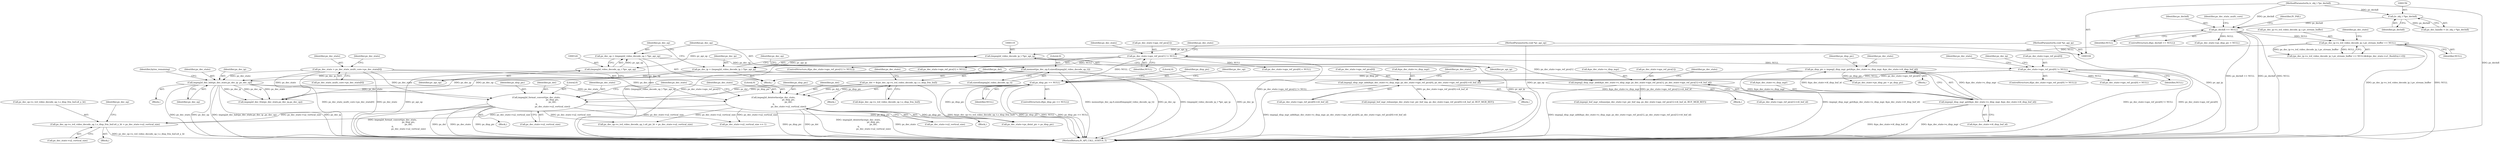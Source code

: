 digraph "0_Android_a86eb798d077b9b25c8f8c77e3c02c2f287c1ce7@pointer" {
"1000851" [label="(Call,ps_dec_op->s_ivd_video_decode_op_t.s_disp_frm_buf.u4_y_ht = ps_dec_state->u2_vertical_size)"];
"1000710" [label="(Call,impeg2d_format_convert(ps_dec_state,\n                                               ps_disp_pic,\n                                               ps_dst,\n 0,\n                                               ps_dec_state->u2_vertical_size))"];
"1000331" [label="(Call,impeg2d_dec_hdr(ps_dec_state,ps_dec_ip ,ps_dec_op))"];
"1000170" [label="(Call,ps_dec_state = ps_dec_state_multi_core->ps_dec_state[0])"];
"1000116" [label="(Call,ps_dec_ip = (impeg2d_video_decode_ip_t *)pv_api_ip)"];
"1000118" [label="(Call,(impeg2d_video_decode_ip_t *)pv_api_ip)"];
"1000106" [label="(MethodParameterIn,void *pv_api_ip)"];
"1000126" [label="(Call,memset(ps_dec_op,0,sizeof(impeg2d_video_decode_op_t)))"];
"1000121" [label="(Call,ps_dec_op = (impeg2d_video_decode_op_t *)pv_api_op)"];
"1000123" [label="(Call,(impeg2d_video_decode_op_t *)pv_api_op)"];
"1000107" [label="(MethodParameterIn,void *pv_api_op)"];
"1000505" [label="(Call,ps_disp_pic == NULL)"];
"1000488" [label="(Call,ps_disp_pic = impeg2_disp_mgr_get(&ps_dec_state->s_disp_mgr, &ps_dec_state->i4_disp_buf_id))"];
"1000490" [label="(Call,impeg2_disp_mgr_get(&ps_dec_state->s_disp_mgr, &ps_dec_state->i4_disp_buf_id))"];
"1000436" [label="(Call,impeg2_disp_mgr_add(&ps_dec_state->s_disp_mgr, ps_dec_state->aps_ref_pics[0], ps_dec_state->aps_ref_pics[0]->i4_buf_id))"];
"1000428" [label="(Call,ps_dec_state->aps_ref_pics[0] != NULL)"];
"1000363" [label="(Call,ps_dec_state->aps_ref_pics[1] != NULL)"];
"1000265" [label="(Call,ps_dec_ip->s_ivd_video_decode_ip_t.pv_stream_buffer == NULL)"];
"1000159" [label="(Call,ps_dechdl == NULL)"];
"1000155" [label="(Call,(iv_obj_t *)ps_dechdl)"];
"1000105" [label="(MethodParameterIn,iv_obj_t *ps_dechdl)"];
"1000371" [label="(Call,impeg2_disp_mgr_add(&ps_dec_state->s_disp_mgr, ps_dec_state->aps_ref_pics[1], ps_dec_state->aps_ref_pics[1]->i4_buf_id))"];
"1000681" [label="(Call,ps_dst = &(ps_dec_op->s_ivd_video_decode_op_t.s_disp_frm_buf))"];
"1000700" [label="(Call,impeg2d_deinterlace(ps_dec_state,\n                                            ps_disp_pic,\n                                            ps_dst,\n 0,\n                                            ps_dec_state->u2_vertical_size))"];
"1000120" [label="(Identifier,pv_api_ip)"];
"1000700" [label="(Call,impeg2d_deinterlace(ps_dec_state,\n                                            ps_disp_pic,\n                                            ps_dst,\n 0,\n                                            ps_dec_state->u2_vertical_size))"];
"1000490" [label="(Call,impeg2_disp_mgr_get(&ps_dec_state->s_disp_mgr, &ps_dec_state->i4_disp_buf_id))"];
"1000419" [label="(Call,ps_dec_state->aps_ref_pics[0] = NULL)"];
"1000171" [label="(Identifier,ps_dec_state)"];
"1000160" [label="(Identifier,ps_dechdl)"];
"1000491" [label="(Call,&ps_dec_state->s_disp_mgr)"];
"1000129" [label="(Call,sizeof(impeg2d_video_decode_op_t))"];
"1000330" [label="(Block,)"];
"1000157" [label="(Identifier,ps_dechdl)"];
"1000431" [label="(Identifier,ps_dec_state)"];
"1000159" [label="(Call,ps_dechdl == NULL)"];
"1000859" [label="(Call,ps_dec_state->u2_vertical_size)"];
"1000507" [label="(Identifier,NULL)"];
"1000336" [label="(Identifier,bytes_remaining)"];
"1000390" [label="(Identifier,ps_dec_state)"];
"1000499" [label="(Call,ps_dec_state->ps_disp_pic = ps_disp_pic)"];
"1000106" [label="(MethodParameterIn,void *pv_api_ip)"];
"1000517" [label="(Block,)"];
"1000896" [label="(Call,ps_dec_state->u2_vertical_size >> 1)"];
"1000434" [label="(Identifier,NULL)"];
"1000475" [label="(Identifier,ps_dec_ip)"];
"1000172" [label="(Call,ps_dec_state_multi_core->ps_dec_state[0])"];
"1000866" [label="(Identifier,ps_dec_op)"];
"1001419" [label="(Call,impeg2d_dec_frm(ps_dec_state,ps_dec_ip,ps_dec_op))"];
"1000852" [label="(Call,ps_dec_op->s_ivd_video_decode_op_t.s_disp_frm_buf.u4_y_ht)"];
"1000427" [label="(ControlStructure,if(ps_dec_state->aps_ref_pics[0] != NULL))"];
"1000117" [label="(Identifier,ps_dec_ip)"];
"1000274" [label="(Identifier,ps_dec_state)"];
"1000361" [label="(Block,)"];
"1000372" [label="(Call,&ps_dec_state->s_disp_mgr)"];
"1000362" [label="(ControlStructure,if(ps_dec_state->aps_ref_pics[1] != NULL))"];
"1000435" [label="(Block,)"];
"1001689" [label="(MethodReturn,IV_API_CALL_STATUS_T)"];
"1000122" [label="(Identifier,ps_dec_op)"];
"1000710" [label="(Call,impeg2d_format_convert(ps_dec_state,\n                                               ps_disp_pic,\n                                               ps_dst,\n 0,\n                                               ps_dec_state->u2_vertical_size))"];
"1000127" [label="(Identifier,ps_dec_op)"];
"1000712" [label="(Identifier,ps_disp_pic)"];
"1000266" [label="(Call,ps_dec_ip->s_ivd_video_decode_ip_t.pv_stream_buffer)"];
"1000713" [label="(Identifier,ps_dst)"];
"1000704" [label="(Literal,0)"];
"1000170" [label="(Call,ps_dec_state = ps_dec_state_multi_core->ps_dec_state[0])"];
"1000161" [label="(Identifier,NULL)"];
"1000371" [label="(Call,impeg2_disp_mgr_add(&ps_dec_state->s_disp_mgr, ps_dec_state->aps_ref_pics[1], ps_dec_state->aps_ref_pics[1]->i4_buf_id))"];
"1000521" [label="(Literal,0)"];
"1000331" [label="(Call,impeg2d_dec_hdr(ps_dec_state,ps_dec_ip ,ps_dec_op))"];
"1000166" [label="(Identifier,ps_dec_state_multi_core)"];
"1000757" [label="(Call,ps_dec_op->s_ivd_video_decode_op_t.u4_pic_ht = ps_dec_state->u2_vertical_size)"];
"1000128" [label="(Literal,0)"];
"1000437" [label="(Call,&ps_dec_state->s_disp_mgr)"];
"1000376" [label="(Call,ps_dec_state->aps_ref_pics[1])"];
"1000720" [label="(Identifier,ps_dec_state)"];
"1000428" [label="(Call,ps_dec_state->aps_ref_pics[0] != NULL)"];
"1000134" [label="(Identifier,ps_dec_op)"];
"1000505" [label="(Call,ps_disp_pic == NULL)"];
"1000334" [label="(Identifier,ps_dec_op)"];
"1000489" [label="(Identifier,ps_disp_pic)"];
"1000488" [label="(Call,ps_disp_pic = impeg2_disp_mgr_get(&ps_dec_state->s_disp_mgr, &ps_dec_state->i4_disp_buf_id))"];
"1000436" [label="(Call,impeg2_disp_mgr_add(&ps_dec_state->s_disp_mgr, ps_dec_state->aps_ref_pics[0], ps_dec_state->aps_ref_pics[0]->i4_buf_id))"];
"1000682" [label="(Identifier,ps_dst)"];
"1000265" [label="(Call,ps_dec_ip->s_ivd_video_decode_ip_t.pv_stream_buffer == NULL)"];
"1000126" [label="(Call,memset(ps_dec_op,0,sizeof(impeg2d_video_decode_op_t)))"];
"1000153" [label="(Call,ps_dec_handle = (iv_obj_t *)ps_dechdl)"];
"1000504" [label="(ControlStructure,if(ps_disp_pic == NULL))"];
"1000699" [label="(Block,)"];
"1000164" [label="(Identifier,IV_FAIL)"];
"1000446" [label="(Call,ps_dec_state->aps_ref_pics[0]->i4_buf_id)"];
"1000370" [label="(Block,)"];
"1000364" [label="(Call,ps_dec_state->aps_ref_pics[1])"];
"1000412" [label="(Call,ps_dec_state->aps_ref_pics[1] = NULL)"];
"1000332" [label="(Identifier,ps_dec_state)"];
"1000705" [label="(Call,ps_dec_state->u2_vertical_size)"];
"1000512" [label="(Identifier,ps_dec_op)"];
"1000105" [label="(MethodParameterIn,iv_obj_t *ps_dechdl)"];
"1000453" [label="(Call,impeg2_buf_mgr_release(ps_dec_state->pv_pic_buf_mg, ps_dec_state->aps_ref_pics[0]->i4_buf_id, BUF_MGR_REF))"];
"1000429" [label="(Call,ps_dec_state->aps_ref_pics[0])"];
"1000363" [label="(Call,ps_dec_state->aps_ref_pics[1] != NULL)"];
"1000123" [label="(Call,(impeg2d_video_decode_op_t *)pv_api_op)"];
"1000179" [label="(Identifier,ps_dec_state)"];
"1000702" [label="(Identifier,ps_disp_pic)"];
"1000271" [label="(Identifier,NULL)"];
"1000703" [label="(Identifier,ps_dst)"];
"1000439" [label="(Identifier,ps_dec_state)"];
"1000455" [label="(Identifier,ps_dec_state)"];
"1000381" [label="(Call,ps_dec_state->aps_ref_pics[1]->i4_buf_id)"];
"1000369" [label="(Identifier,NULL)"];
"1000465" [label="(Call,ps_dec_state->aps_ref_pics[0] = NULL)"];
"1000681" [label="(Call,ps_dst = &(ps_dec_op->s_ivd_video_decode_op_t.s_disp_frm_buf))"];
"1000121" [label="(Call,ps_dec_op = (impeg2d_video_decode_op_t *)pv_api_op)"];
"1000118" [label="(Call,(impeg2d_video_decode_ip_t *)pv_api_ip)"];
"1000506" [label="(Identifier,ps_disp_pic)"];
"1000374" [label="(Identifier,ps_dec_state)"];
"1000851" [label="(Call,ps_dec_op->s_ivd_video_decode_op_t.s_disp_frm_buf.u4_y_ht = ps_dec_state->u2_vertical_size)"];
"1000714" [label="(Literal,0)"];
"1000125" [label="(Identifier,pv_api_op)"];
"1000388" [label="(Call,impeg2_buf_mgr_release(ps_dec_state->pv_pic_buf_mg, ps_dec_state->aps_ref_pics[1]->i4_buf_id, BUF_MGR_REF))"];
"1000441" [label="(Call,ps_dec_state->aps_ref_pics[0])"];
"1000107" [label="(MethodParameterIn,void *pv_api_op)"];
"1000264" [label="(Call,(ps_dec_ip->s_ivd_video_decode_ip_t.pv_stream_buffer == NULL)&&(ps_dec_state->u1_flushfrm==0))"];
"1000711" [label="(Identifier,ps_dec_state)"];
"1000709" [label="(Block,)"];
"1000692" [label="(Identifier,ps_dec_state)"];
"1000116" [label="(Call,ps_dec_ip = (impeg2d_video_decode_ip_t *)pv_api_ip)"];
"1000155" [label="(Call,(iv_obj_t *)ps_dechdl)"];
"1000158" [label="(ControlStructure,if(ps_dechdl == NULL))"];
"1000501" [label="(Identifier,ps_dec_state)"];
"1000333" [label="(Identifier,ps_dec_ip)"];
"1000701" [label="(Identifier,ps_dec_state)"];
"1000683" [label="(Call,&(ps_dec_op->s_ivd_video_decode_op_t.s_disp_frm_buf))"];
"1000679" [label="(Block,)"];
"1000738" [label="(Call,ps_dec_state->ps_deint_pic = ps_disp_pic)"];
"1000108" [label="(Block,)"];
"1000239" [label="(Call,ps_dec_state->ps_disp_pic = NULL)"];
"1000715" [label="(Call,ps_dec_state->u2_vertical_size)"];
"1000495" [label="(Call,&ps_dec_state->i4_disp_buf_id)"];
"1000851" -> "1000517"  [label="AST: "];
"1000851" -> "1000859"  [label="CFG: "];
"1000852" -> "1000851"  [label="AST: "];
"1000859" -> "1000851"  [label="AST: "];
"1000866" -> "1000851"  [label="CFG: "];
"1000851" -> "1001689"  [label="DDG: ps_dec_op->s_ivd_video_decode_op_t.s_disp_frm_buf.u4_y_ht"];
"1000710" -> "1000851"  [label="DDG: ps_dec_state->u2_vertical_size"];
"1000700" -> "1000851"  [label="DDG: ps_dec_state->u2_vertical_size"];
"1000710" -> "1000709"  [label="AST: "];
"1000710" -> "1000715"  [label="CFG: "];
"1000711" -> "1000710"  [label="AST: "];
"1000712" -> "1000710"  [label="AST: "];
"1000713" -> "1000710"  [label="AST: "];
"1000714" -> "1000710"  [label="AST: "];
"1000715" -> "1000710"  [label="AST: "];
"1000720" -> "1000710"  [label="CFG: "];
"1000710" -> "1001689"  [label="DDG: ps_dec_state"];
"1000710" -> "1001689"  [label="DDG: ps_disp_pic"];
"1000710" -> "1001689"  [label="DDG: impeg2d_format_convert(ps_dec_state,\n                                               ps_disp_pic,\n                                               ps_dst,\n 0,\n                                               ps_dec_state->u2_vertical_size)"];
"1000710" -> "1001689"  [label="DDG: ps_dst"];
"1000331" -> "1000710"  [label="DDG: ps_dec_state"];
"1000170" -> "1000710"  [label="DDG: ps_dec_state"];
"1000505" -> "1000710"  [label="DDG: ps_disp_pic"];
"1000681" -> "1000710"  [label="DDG: ps_dst"];
"1000710" -> "1000738"  [label="DDG: ps_disp_pic"];
"1000710" -> "1000757"  [label="DDG: ps_dec_state->u2_vertical_size"];
"1000710" -> "1000896"  [label="DDG: ps_dec_state->u2_vertical_size"];
"1000331" -> "1000330"  [label="AST: "];
"1000331" -> "1000334"  [label="CFG: "];
"1000332" -> "1000331"  [label="AST: "];
"1000333" -> "1000331"  [label="AST: "];
"1000334" -> "1000331"  [label="AST: "];
"1000336" -> "1000331"  [label="CFG: "];
"1000331" -> "1001689"  [label="DDG: ps_dec_op"];
"1000331" -> "1001689"  [label="DDG: impeg2d_dec_hdr(ps_dec_state,ps_dec_ip ,ps_dec_op)"];
"1000331" -> "1001689"  [label="DDG: ps_dec_ip"];
"1000331" -> "1001689"  [label="DDG: ps_dec_state"];
"1000170" -> "1000331"  [label="DDG: ps_dec_state"];
"1000116" -> "1000331"  [label="DDG: ps_dec_ip"];
"1000126" -> "1000331"  [label="DDG: ps_dec_op"];
"1000331" -> "1000700"  [label="DDG: ps_dec_state"];
"1000331" -> "1001419"  [label="DDG: ps_dec_state"];
"1000331" -> "1001419"  [label="DDG: ps_dec_ip"];
"1000331" -> "1001419"  [label="DDG: ps_dec_op"];
"1000170" -> "1000108"  [label="AST: "];
"1000170" -> "1000172"  [label="CFG: "];
"1000171" -> "1000170"  [label="AST: "];
"1000172" -> "1000170"  [label="AST: "];
"1000179" -> "1000170"  [label="CFG: "];
"1000170" -> "1001689"  [label="DDG: ps_dec_state_multi_core->ps_dec_state[0]"];
"1000170" -> "1001689"  [label="DDG: ps_dec_state"];
"1000170" -> "1000700"  [label="DDG: ps_dec_state"];
"1000170" -> "1001419"  [label="DDG: ps_dec_state"];
"1000116" -> "1000108"  [label="AST: "];
"1000116" -> "1000118"  [label="CFG: "];
"1000117" -> "1000116"  [label="AST: "];
"1000118" -> "1000116"  [label="AST: "];
"1000122" -> "1000116"  [label="CFG: "];
"1000116" -> "1001689"  [label="DDG: ps_dec_ip"];
"1000116" -> "1001689"  [label="DDG: (impeg2d_video_decode_ip_t *)pv_api_ip"];
"1000118" -> "1000116"  [label="DDG: pv_api_ip"];
"1000116" -> "1001419"  [label="DDG: ps_dec_ip"];
"1000118" -> "1000120"  [label="CFG: "];
"1000119" -> "1000118"  [label="AST: "];
"1000120" -> "1000118"  [label="AST: "];
"1000118" -> "1001689"  [label="DDG: pv_api_ip"];
"1000106" -> "1000118"  [label="DDG: pv_api_ip"];
"1000106" -> "1000104"  [label="AST: "];
"1000106" -> "1001689"  [label="DDG: pv_api_ip"];
"1000126" -> "1000108"  [label="AST: "];
"1000126" -> "1000129"  [label="CFG: "];
"1000127" -> "1000126"  [label="AST: "];
"1000128" -> "1000126"  [label="AST: "];
"1000129" -> "1000126"  [label="AST: "];
"1000134" -> "1000126"  [label="CFG: "];
"1000126" -> "1001689"  [label="DDG: memset(ps_dec_op,0,sizeof(impeg2d_video_decode_op_t))"];
"1000126" -> "1001689"  [label="DDG: ps_dec_op"];
"1000121" -> "1000126"  [label="DDG: ps_dec_op"];
"1000126" -> "1001419"  [label="DDG: ps_dec_op"];
"1000121" -> "1000108"  [label="AST: "];
"1000121" -> "1000123"  [label="CFG: "];
"1000122" -> "1000121"  [label="AST: "];
"1000123" -> "1000121"  [label="AST: "];
"1000127" -> "1000121"  [label="CFG: "];
"1000121" -> "1001689"  [label="DDG: (impeg2d_video_decode_op_t *)pv_api_op"];
"1000123" -> "1000121"  [label="DDG: pv_api_op"];
"1000123" -> "1000125"  [label="CFG: "];
"1000124" -> "1000123"  [label="AST: "];
"1000125" -> "1000123"  [label="AST: "];
"1000123" -> "1001689"  [label="DDG: pv_api_op"];
"1000107" -> "1000123"  [label="DDG: pv_api_op"];
"1000107" -> "1000104"  [label="AST: "];
"1000107" -> "1001689"  [label="DDG: pv_api_op"];
"1000505" -> "1000504"  [label="AST: "];
"1000505" -> "1000507"  [label="CFG: "];
"1000506" -> "1000505"  [label="AST: "];
"1000507" -> "1000505"  [label="AST: "];
"1000512" -> "1000505"  [label="CFG: "];
"1000521" -> "1000505"  [label="CFG: "];
"1000505" -> "1001689"  [label="DDG: ps_disp_pic"];
"1000505" -> "1001689"  [label="DDG: NULL"];
"1000505" -> "1001689"  [label="DDG: ps_disp_pic == NULL"];
"1000488" -> "1000505"  [label="DDG: ps_disp_pic"];
"1000428" -> "1000505"  [label="DDG: NULL"];
"1000363" -> "1000505"  [label="DDG: NULL"];
"1000505" -> "1000700"  [label="DDG: ps_disp_pic"];
"1000505" -> "1000738"  [label="DDG: ps_disp_pic"];
"1000488" -> "1000361"  [label="AST: "];
"1000488" -> "1000490"  [label="CFG: "];
"1000489" -> "1000488"  [label="AST: "];
"1000490" -> "1000488"  [label="AST: "];
"1000501" -> "1000488"  [label="CFG: "];
"1000488" -> "1001689"  [label="DDG: impeg2_disp_mgr_get(&ps_dec_state->s_disp_mgr, &ps_dec_state->i4_disp_buf_id)"];
"1000490" -> "1000488"  [label="DDG: &ps_dec_state->s_disp_mgr"];
"1000490" -> "1000488"  [label="DDG: &ps_dec_state->i4_disp_buf_id"];
"1000488" -> "1000499"  [label="DDG: ps_disp_pic"];
"1000490" -> "1000495"  [label="CFG: "];
"1000491" -> "1000490"  [label="AST: "];
"1000495" -> "1000490"  [label="AST: "];
"1000490" -> "1001689"  [label="DDG: &ps_dec_state->i4_disp_buf_id"];
"1000490" -> "1001689"  [label="DDG: &ps_dec_state->s_disp_mgr"];
"1000436" -> "1000490"  [label="DDG: &ps_dec_state->s_disp_mgr"];
"1000371" -> "1000490"  [label="DDG: &ps_dec_state->s_disp_mgr"];
"1000436" -> "1000435"  [label="AST: "];
"1000436" -> "1000446"  [label="CFG: "];
"1000437" -> "1000436"  [label="AST: "];
"1000441" -> "1000436"  [label="AST: "];
"1000446" -> "1000436"  [label="AST: "];
"1000455" -> "1000436"  [label="CFG: "];
"1000436" -> "1001689"  [label="DDG: impeg2_disp_mgr_add(&ps_dec_state->s_disp_mgr, ps_dec_state->aps_ref_pics[0], ps_dec_state->aps_ref_pics[0]->i4_buf_id)"];
"1000428" -> "1000436"  [label="DDG: ps_dec_state->aps_ref_pics[0]"];
"1000436" -> "1000453"  [label="DDG: ps_dec_state->aps_ref_pics[0]->i4_buf_id"];
"1000428" -> "1000427"  [label="AST: "];
"1000428" -> "1000434"  [label="CFG: "];
"1000429" -> "1000428"  [label="AST: "];
"1000434" -> "1000428"  [label="AST: "];
"1000439" -> "1000428"  [label="CFG: "];
"1000475" -> "1000428"  [label="CFG: "];
"1000428" -> "1001689"  [label="DDG: ps_dec_state->aps_ref_pics[0] != NULL"];
"1000428" -> "1001689"  [label="DDG: ps_dec_state->aps_ref_pics[0]"];
"1000363" -> "1000428"  [label="DDG: NULL"];
"1000428" -> "1000465"  [label="DDG: NULL"];
"1000363" -> "1000362"  [label="AST: "];
"1000363" -> "1000369"  [label="CFG: "];
"1000364" -> "1000363"  [label="AST: "];
"1000369" -> "1000363"  [label="AST: "];
"1000374" -> "1000363"  [label="CFG: "];
"1000431" -> "1000363"  [label="CFG: "];
"1000363" -> "1001689"  [label="DDG: ps_dec_state->aps_ref_pics[1]"];
"1000363" -> "1001689"  [label="DDG: ps_dec_state->aps_ref_pics[1] != NULL"];
"1000265" -> "1000363"  [label="DDG: NULL"];
"1000363" -> "1000371"  [label="DDG: ps_dec_state->aps_ref_pics[1]"];
"1000363" -> "1000412"  [label="DDG: NULL"];
"1000363" -> "1000419"  [label="DDG: NULL"];
"1000265" -> "1000264"  [label="AST: "];
"1000265" -> "1000271"  [label="CFG: "];
"1000266" -> "1000265"  [label="AST: "];
"1000271" -> "1000265"  [label="AST: "];
"1000274" -> "1000265"  [label="CFG: "];
"1000264" -> "1000265"  [label="CFG: "];
"1000265" -> "1001689"  [label="DDG: ps_dec_ip->s_ivd_video_decode_ip_t.pv_stream_buffer"];
"1000265" -> "1001689"  [label="DDG: NULL"];
"1000265" -> "1000264"  [label="DDG: ps_dec_ip->s_ivd_video_decode_ip_t.pv_stream_buffer"];
"1000265" -> "1000264"  [label="DDG: NULL"];
"1000159" -> "1000265"  [label="DDG: NULL"];
"1000159" -> "1000158"  [label="AST: "];
"1000159" -> "1000161"  [label="CFG: "];
"1000160" -> "1000159"  [label="AST: "];
"1000161" -> "1000159"  [label="AST: "];
"1000164" -> "1000159"  [label="CFG: "];
"1000166" -> "1000159"  [label="CFG: "];
"1000159" -> "1001689"  [label="DDG: ps_dechdl == NULL"];
"1000159" -> "1001689"  [label="DDG: ps_dechdl"];
"1000159" -> "1001689"  [label="DDG: NULL"];
"1000155" -> "1000159"  [label="DDG: ps_dechdl"];
"1000105" -> "1000159"  [label="DDG: ps_dechdl"];
"1000159" -> "1000239"  [label="DDG: NULL"];
"1000155" -> "1000153"  [label="AST: "];
"1000155" -> "1000157"  [label="CFG: "];
"1000156" -> "1000155"  [label="AST: "];
"1000157" -> "1000155"  [label="AST: "];
"1000153" -> "1000155"  [label="CFG: "];
"1000155" -> "1000153"  [label="DDG: ps_dechdl"];
"1000105" -> "1000155"  [label="DDG: ps_dechdl"];
"1000105" -> "1000104"  [label="AST: "];
"1000105" -> "1001689"  [label="DDG: ps_dechdl"];
"1000371" -> "1000370"  [label="AST: "];
"1000371" -> "1000381"  [label="CFG: "];
"1000372" -> "1000371"  [label="AST: "];
"1000376" -> "1000371"  [label="AST: "];
"1000381" -> "1000371"  [label="AST: "];
"1000390" -> "1000371"  [label="CFG: "];
"1000371" -> "1001689"  [label="DDG: impeg2_disp_mgr_add(&ps_dec_state->s_disp_mgr, ps_dec_state->aps_ref_pics[1], ps_dec_state->aps_ref_pics[1]->i4_buf_id)"];
"1000371" -> "1000388"  [label="DDG: ps_dec_state->aps_ref_pics[1]->i4_buf_id"];
"1000681" -> "1000679"  [label="AST: "];
"1000681" -> "1000683"  [label="CFG: "];
"1000682" -> "1000681"  [label="AST: "];
"1000683" -> "1000681"  [label="AST: "];
"1000692" -> "1000681"  [label="CFG: "];
"1000681" -> "1001689"  [label="DDG: &(ps_dec_op->s_ivd_video_decode_op_t.s_disp_frm_buf)"];
"1000681" -> "1000700"  [label="DDG: ps_dst"];
"1000700" -> "1000699"  [label="AST: "];
"1000700" -> "1000705"  [label="CFG: "];
"1000701" -> "1000700"  [label="AST: "];
"1000702" -> "1000700"  [label="AST: "];
"1000703" -> "1000700"  [label="AST: "];
"1000704" -> "1000700"  [label="AST: "];
"1000705" -> "1000700"  [label="AST: "];
"1000720" -> "1000700"  [label="CFG: "];
"1000700" -> "1001689"  [label="DDG: impeg2d_deinterlace(ps_dec_state,\n                                            ps_disp_pic,\n                                            ps_dst,\n 0,\n                                            ps_dec_state->u2_vertical_size)"];
"1000700" -> "1001689"  [label="DDG: ps_dec_state"];
"1000700" -> "1001689"  [label="DDG: ps_disp_pic"];
"1000700" -> "1001689"  [label="DDG: ps_dst"];
"1000700" -> "1000738"  [label="DDG: ps_disp_pic"];
"1000700" -> "1000757"  [label="DDG: ps_dec_state->u2_vertical_size"];
"1000700" -> "1000896"  [label="DDG: ps_dec_state->u2_vertical_size"];
}
